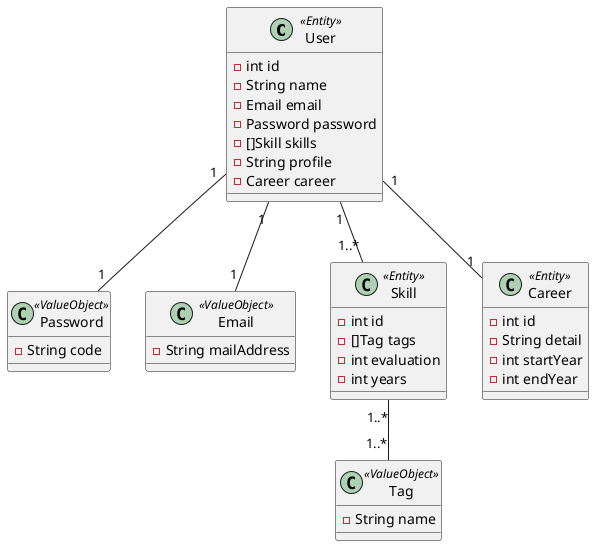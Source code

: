 @startuml

class User << Entity >> {
 - int id
 - String name
 - Email email
 - Password password
 - []Skill skills
 - String profile
 - Career career
}

class Password << ValueObject >> {
 - String code
}

class Email << ValueObject >> {
 - String mailAddress
}

class Skill << Entity >> {
 - int id
 - []Tag tags
 - int evaluation
 - int years
}

class Tag << ValueObject >> {
 - String name 
}

class Career << Entity >> {
 - int id
 - String detail
 - int startYear
 - int endYear
}

User "1" -- "1" Email
User "1" -- "1" Password
User "1" -- "1" Career
User "1" -- "1..*" Skill
Skill "1..*" -- "1..*" Tag

@enduml
